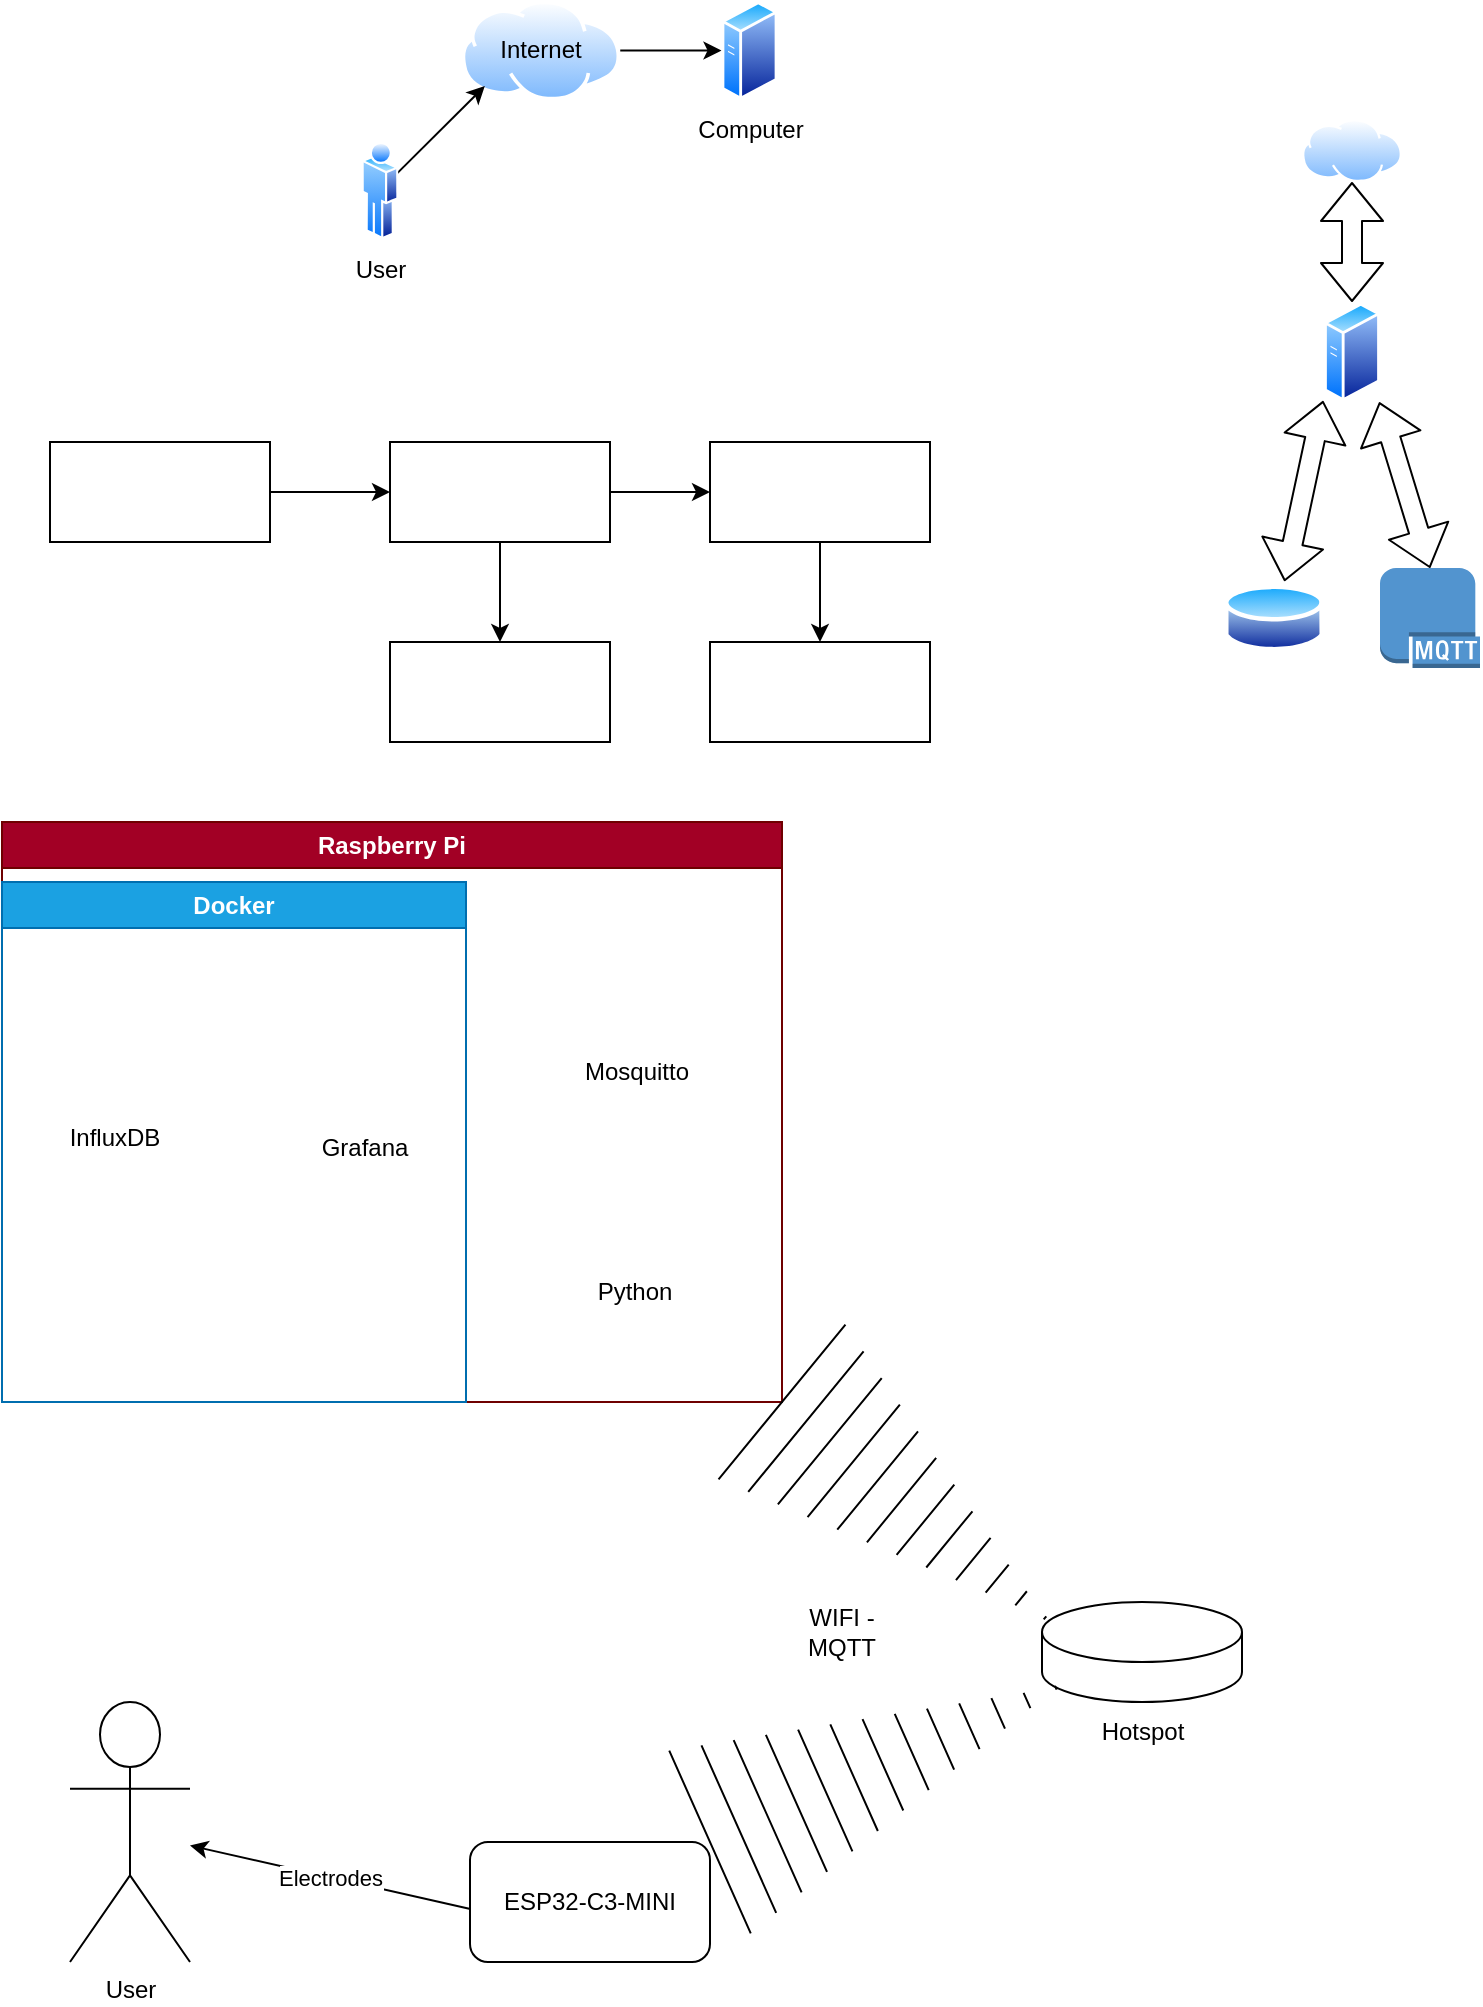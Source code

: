 <mxfile version="21.3.2" type="device">
  <diagram id="OwnsyTmUOzaq45t4vRu4" name="Page-1">
    <mxGraphModel dx="2462" dy="998" grid="1" gridSize="10" guides="1" tooltips="1" connect="1" arrows="1" fold="1" page="1" pageScale="1" pageWidth="827" pageHeight="1169" math="0" shadow="0">
      <root>
        <mxCell id="0" />
        <mxCell id="1" parent="0" />
        <mxCell id="9" style="edgeStyle=none;html=1;exitX=1;exitY=0.5;exitDx=0;exitDy=0;entryX=0;entryY=0.5;entryDx=0;entryDy=0;" parent="1" source="3" target="4" edge="1">
          <mxGeometry relative="1" as="geometry" />
        </mxCell>
        <mxCell id="3" value="" style="aspect=fixed;perimeter=ellipsePerimeter;html=1;align=center;shadow=0;dashed=0;spacingTop=3;image;image=img/lib/active_directory/internet_cloud.svg;" parent="1" vertex="1">
          <mxGeometry x="229.75" y="49.25" width="79.37" height="50" as="geometry" />
        </mxCell>
        <mxCell id="4" value="" style="aspect=fixed;perimeter=ellipsePerimeter;html=1;align=center;shadow=0;dashed=0;spacingTop=3;image;image=img/lib/active_directory/generic_server.svg;" parent="1" vertex="1">
          <mxGeometry x="359.75" y="49.25" width="28.0" height="50" as="geometry" />
        </mxCell>
        <mxCell id="8" style="edgeStyle=none;html=1;entryX=0;entryY=1;entryDx=0;entryDy=0;" parent="1" source="6" target="3" edge="1">
          <mxGeometry relative="1" as="geometry" />
        </mxCell>
        <mxCell id="6" value="" style="aspect=fixed;perimeter=ellipsePerimeter;html=1;align=center;shadow=0;dashed=0;spacingTop=3;image;image=img/lib/active_directory/user.svg;" parent="1" vertex="1">
          <mxGeometry x="179.75" y="119.25" width="18.5" height="50" as="geometry" />
        </mxCell>
        <mxCell id="13" value="User" style="text;html=1;align=center;verticalAlign=middle;resizable=0;points=[];autosize=1;strokeColor=none;fillColor=none;fontColor=#000000;" parent="1" vertex="1">
          <mxGeometry x="164" y="169.25" width="50" height="30" as="geometry" />
        </mxCell>
        <mxCell id="14" value="Internet" style="text;html=1;align=center;verticalAlign=middle;resizable=0;points=[];autosize=1;fontColor=#000000;" parent="1" vertex="1">
          <mxGeometry x="239.43" y="59.25" width="60" height="30" as="geometry" />
        </mxCell>
        <mxCell id="15" value="&lt;font&gt;Computer&lt;/font&gt;" style="text;html=1;align=center;verticalAlign=middle;resizable=0;points=[];autosize=1;strokeColor=none;fillColor=none;fontColor=#000000;" parent="1" vertex="1">
          <mxGeometry x="333.75" y="99.25" width="80" height="30" as="geometry" />
        </mxCell>
        <mxCell id="22" style="edgeStyle=none;html=1;entryX=0;entryY=0.5;entryDx=0;entryDy=0;fontColor=#FFFFFF;" parent="1" source="18" target="19" edge="1">
          <mxGeometry relative="1" as="geometry" />
        </mxCell>
        <mxCell id="18" value="Python Program" style="html=1;fontColor=#FFFFFF;" parent="1" vertex="1">
          <mxGeometry x="24" y="270" width="110" height="50" as="geometry" />
        </mxCell>
        <mxCell id="23" style="edgeStyle=none;html=1;entryX=0.5;entryY=0;entryDx=0;entryDy=0;fontColor=#FFFFFF;" parent="1" source="19" target="20" edge="1">
          <mxGeometry relative="1" as="geometry" />
        </mxCell>
        <mxCell id="24" style="edgeStyle=none;html=1;entryX=0;entryY=0.5;entryDx=0;entryDy=0;fontColor=#FFFFFF;" parent="1" source="19" target="21" edge="1">
          <mxGeometry relative="1" as="geometry" />
        </mxCell>
        <mxCell id="19" value="DataIn" style="html=1;fontColor=#FFFFFF;" parent="1" vertex="1">
          <mxGeometry x="194" y="270" width="110" height="50" as="geometry" />
        </mxCell>
        <mxCell id="20" value="Database" style="html=1;fontColor=#FFFFFF;" parent="1" vertex="1">
          <mxGeometry x="194" y="370" width="110" height="50" as="geometry" />
        </mxCell>
        <mxCell id="26" style="edgeStyle=none;html=1;entryX=0.5;entryY=0;entryDx=0;entryDy=0;fontColor=#FFFFFF;" parent="1" source="21" target="25" edge="1">
          <mxGeometry relative="1" as="geometry" />
        </mxCell>
        <mxCell id="21" value="Controller" style="html=1;fontColor=#FFFFFF;" parent="1" vertex="1">
          <mxGeometry x="354" y="270" width="110" height="50" as="geometry" />
        </mxCell>
        <mxCell id="25" value="OUT" style="html=1;fontColor=#FFFFFF;" parent="1" vertex="1">
          <mxGeometry x="354" y="370" width="110" height="50" as="geometry" />
        </mxCell>
        <mxCell id="27" value="" style="aspect=fixed;perimeter=ellipsePerimeter;html=1;align=center;shadow=0;dashed=0;spacingTop=3;image;image=img/lib/active_directory/database.svg;fontColor=#FFFFFF;" parent="1" vertex="1">
          <mxGeometry x="611" y="339.5" width="50" height="37" as="geometry" />
        </mxCell>
        <mxCell id="28" value="" style="aspect=fixed;perimeter=ellipsePerimeter;html=1;align=center;shadow=0;dashed=0;spacingTop=3;image;image=img/lib/active_directory/internet_cloud.svg;fontColor=#FFFFFF;" parent="1" vertex="1">
          <mxGeometry x="650" y="108.5" width="50" height="31.5" as="geometry" />
        </mxCell>
        <mxCell id="29" value="" style="aspect=fixed;perimeter=ellipsePerimeter;html=1;align=center;shadow=0;dashed=0;spacingTop=3;image;image=img/lib/active_directory/generic_server.svg;fontColor=#FFFFFF;" parent="1" vertex="1">
          <mxGeometry x="661" y="200" width="28.0" height="50" as="geometry" />
        </mxCell>
        <mxCell id="30" value="" style="outlineConnect=0;dashed=0;verticalLabelPosition=bottom;verticalAlign=top;align=center;html=1;shape=mxgraph.aws3.mqtt_protocol;fillColor=#5294CF;gradientColor=none;fontColor=#FFFFFF;" parent="1" vertex="1">
          <mxGeometry x="689" y="333" width="50" height="50" as="geometry" />
        </mxCell>
        <mxCell id="32" value="" style="shape=flexArrow;endArrow=classic;startArrow=classic;html=1;fontColor=#FFFFFF;entryX=-0.015;entryY=0.989;entryDx=0;entryDy=0;entryPerimeter=0;exitX=0.605;exitY=0.003;exitDx=0;exitDy=0;exitPerimeter=0;" parent="1" source="27" target="29" edge="1">
          <mxGeometry width="100" height="100" relative="1" as="geometry">
            <mxPoint x="550" y="340" as="sourcePoint" />
            <mxPoint x="650" y="240" as="targetPoint" />
          </mxGeometry>
        </mxCell>
        <mxCell id="33" value="" style="shape=flexArrow;endArrow=classic;startArrow=classic;html=1;fontColor=#FFFFFF;entryX=0.988;entryY=1.001;entryDx=0;entryDy=0;entryPerimeter=0;exitX=0.5;exitY=0;exitDx=0;exitDy=0;exitPerimeter=0;" parent="1" source="30" target="29" edge="1">
          <mxGeometry width="100" height="100" relative="1" as="geometry">
            <mxPoint x="630.25" y="343.111" as="sourcePoint" />
            <mxPoint x="670.58" y="259.45" as="targetPoint" />
          </mxGeometry>
        </mxCell>
        <mxCell id="34" value="" style="shape=flexArrow;endArrow=classic;startArrow=classic;html=1;fontColor=#FFFFFF;entryX=0.5;entryY=1;entryDx=0;entryDy=0;exitX=0.5;exitY=0;exitDx=0;exitDy=0;" parent="1" source="29" target="28" edge="1">
          <mxGeometry width="100" height="100" relative="1" as="geometry">
            <mxPoint x="725.34" y="232.95" as="sourcePoint" />
            <mxPoint x="700.004" y="150.0" as="targetPoint" />
          </mxGeometry>
        </mxCell>
        <mxCell id="8h3toz9UICmi00C_sagr-34" value="Raspberry Pi" style="swimlane;whiteSpace=wrap;html=1;fillColor=#a20025;fontColor=#ffffff;strokeColor=#6F0000;" vertex="1" parent="1">
          <mxGeometry y="460" width="390" height="290" as="geometry" />
        </mxCell>
        <mxCell id="8h3toz9UICmi00C_sagr-35" value="Docker" style="swimlane;whiteSpace=wrap;html=1;fillColor=#1ba1e2;fontColor=#ffffff;strokeColor=#006EAF;" vertex="1" parent="8h3toz9UICmi00C_sagr-34">
          <mxGeometry y="30" width="232" height="260" as="geometry" />
        </mxCell>
        <mxCell id="8h3toz9UICmi00C_sagr-36" value="" style="shape=image;imageAspect=0;aspect=fixed;verticalLabelPosition=bottom;verticalAlign=top;image=https://static-00.iconduck.com/assets.00/influxdb-icon-252x256-lkngj47t.png;" vertex="1" parent="8h3toz9UICmi00C_sagr-35">
          <mxGeometry x="20" y="40" width="71.86" height="73" as="geometry" />
        </mxCell>
        <mxCell id="8h3toz9UICmi00C_sagr-37" value="InfluxDB" style="text;html=1;align=center;verticalAlign=middle;resizable=0;points=[];autosize=1;strokeColor=none;fillColor=none;" vertex="1" parent="8h3toz9UICmi00C_sagr-35">
          <mxGeometry x="20.93" y="113" width="70" height="30" as="geometry" />
        </mxCell>
        <mxCell id="8h3toz9UICmi00C_sagr-38" value="" style="shape=image;imageAspect=0;aspect=fixed;verticalLabelPosition=bottom;verticalAlign=top;image=https://cdn.icon-icons.com/icons2/2699/PNG/512/grafana_logo_icon_171048.png;" vertex="1" parent="8h3toz9UICmi00C_sagr-35">
          <mxGeometry x="140" y="35.5" width="82" height="82" as="geometry" />
        </mxCell>
        <mxCell id="8h3toz9UICmi00C_sagr-39" value="Grafana" style="text;html=1;align=center;verticalAlign=middle;resizable=0;points=[];autosize=1;strokeColor=none;fillColor=none;" vertex="1" parent="8h3toz9UICmi00C_sagr-35">
          <mxGeometry x="146" y="117.5" width="70" height="30" as="geometry" />
        </mxCell>
        <mxCell id="8h3toz9UICmi00C_sagr-40" value="" style="shape=image;imageAspect=0;aspect=fixed;verticalLabelPosition=bottom;verticalAlign=top;image=https://raw.githubusercontent.com/docker-library/docs/757578e3a44e5460a8a11d32a81776f8b74231a9/eclipse-mosquitto/logo.png;" vertex="1" parent="8h3toz9UICmi00C_sagr-34">
          <mxGeometry x="280" y="40" width="73" height="73" as="geometry" />
        </mxCell>
        <mxCell id="8h3toz9UICmi00C_sagr-41" value="Mosquitto" style="text;html=1;align=center;verticalAlign=middle;resizable=0;points=[];autosize=1;strokeColor=none;fillColor=none;" vertex="1" parent="8h3toz9UICmi00C_sagr-34">
          <mxGeometry x="276.5" y="110" width="80" height="30" as="geometry" />
        </mxCell>
        <mxCell id="8h3toz9UICmi00C_sagr-42" value="" style="shape=image;imageAspect=0;aspect=fixed;verticalLabelPosition=bottom;verticalAlign=top;image=https://upload.wikimedia.org/wikipedia/commons/thumb/c/c3/Python-logo-notext.svg/1869px-Python-logo-notext.svg.png;" vertex="1" parent="8h3toz9UICmi00C_sagr-34">
          <mxGeometry x="279.92" y="150" width="73.08" height="80" as="geometry" />
        </mxCell>
        <mxCell id="8h3toz9UICmi00C_sagr-43" value="Python" style="text;html=1;align=center;verticalAlign=middle;resizable=0;points=[];autosize=1;strokeColor=none;fillColor=none;" vertex="1" parent="8h3toz9UICmi00C_sagr-34">
          <mxGeometry x="286.46" y="220" width="60" height="30" as="geometry" />
        </mxCell>
        <mxCell id="8h3toz9UICmi00C_sagr-44" value="" style="shape=cylinder3;whiteSpace=wrap;html=1;boundedLbl=1;backgroundOutline=1;size=15;" vertex="1" parent="1">
          <mxGeometry x="520" y="850" width="100" height="50" as="geometry" />
        </mxCell>
        <mxCell id="8h3toz9UICmi00C_sagr-45" value="Hotspot" style="text;html=1;align=center;verticalAlign=middle;resizable=0;points=[];autosize=1;strokeColor=none;fillColor=none;" vertex="1" parent="1">
          <mxGeometry x="540" y="900" width="60" height="30" as="geometry" />
        </mxCell>
        <mxCell id="8h3toz9UICmi00C_sagr-46" value="" style="shape=mxgraph.arrows2.wedgeArrowDashed2;html=1;bendable=0;startWidth=50;stepSize=15;rounded=0;entryX=0.015;entryY=0.159;entryDx=0;entryDy=0;entryPerimeter=0;exitX=1;exitY=1;exitDx=0;exitDy=0;" edge="1" parent="1" source="8h3toz9UICmi00C_sagr-34" target="8h3toz9UICmi00C_sagr-44">
          <mxGeometry width="100" height="100" relative="1" as="geometry">
            <mxPoint x="380" y="760" as="sourcePoint" />
            <mxPoint x="480" y="660" as="targetPoint" />
          </mxGeometry>
        </mxCell>
        <mxCell id="8h3toz9UICmi00C_sagr-47" value="" style="shape=mxgraph.arrows2.wedgeArrowDashed2;html=1;bendable=0;startWidth=50;stepSize=15;rounded=0;entryX=0.069;entryY=0.857;entryDx=0;entryDy=0;entryPerimeter=0;exitX=1;exitY=0;exitDx=0;exitDy=0;" edge="1" parent="1" source="8h3toz9UICmi00C_sagr-49" target="8h3toz9UICmi00C_sagr-44">
          <mxGeometry width="100" height="100" relative="1" as="geometry">
            <mxPoint x="410" y="1040" as="sourcePoint" />
            <mxPoint x="520" y="920" as="targetPoint" />
          </mxGeometry>
        </mxCell>
        <mxCell id="8h3toz9UICmi00C_sagr-48" value="User" style="shape=umlActor;verticalLabelPosition=bottom;verticalAlign=top;html=1;outlineConnect=0;" vertex="1" parent="1">
          <mxGeometry x="34" y="900" width="60" height="130" as="geometry" />
        </mxCell>
        <mxCell id="8h3toz9UICmi00C_sagr-49" value="ESP32-C3-MINI" style="rounded=1;whiteSpace=wrap;html=1;" vertex="1" parent="1">
          <mxGeometry x="234" y="970" width="120" height="60" as="geometry" />
        </mxCell>
        <mxCell id="8h3toz9UICmi00C_sagr-50" value="" style="endArrow=classic;html=1;rounded=0;exitX=-0.003;exitY=0.556;exitDx=0;exitDy=0;exitPerimeter=0;" edge="1" parent="1" source="8h3toz9UICmi00C_sagr-49" target="8h3toz9UICmi00C_sagr-48">
          <mxGeometry relative="1" as="geometry">
            <mxPoint x="134" y="910" as="sourcePoint" />
            <mxPoint x="234" y="910" as="targetPoint" />
          </mxGeometry>
        </mxCell>
        <mxCell id="8h3toz9UICmi00C_sagr-51" value="Electrodes" style="edgeLabel;resizable=0;html=1;align=center;verticalAlign=middle;" connectable="0" vertex="1" parent="8h3toz9UICmi00C_sagr-50">
          <mxGeometry relative="1" as="geometry" />
        </mxCell>
        <mxCell id="8h3toz9UICmi00C_sagr-52" value="WIFI - MQTT" style="text;html=1;strokeColor=none;fillColor=none;align=center;verticalAlign=middle;whiteSpace=wrap;rounded=0;" vertex="1" parent="1">
          <mxGeometry x="390" y="850" width="60" height="30" as="geometry" />
        </mxCell>
      </root>
    </mxGraphModel>
  </diagram>
</mxfile>
